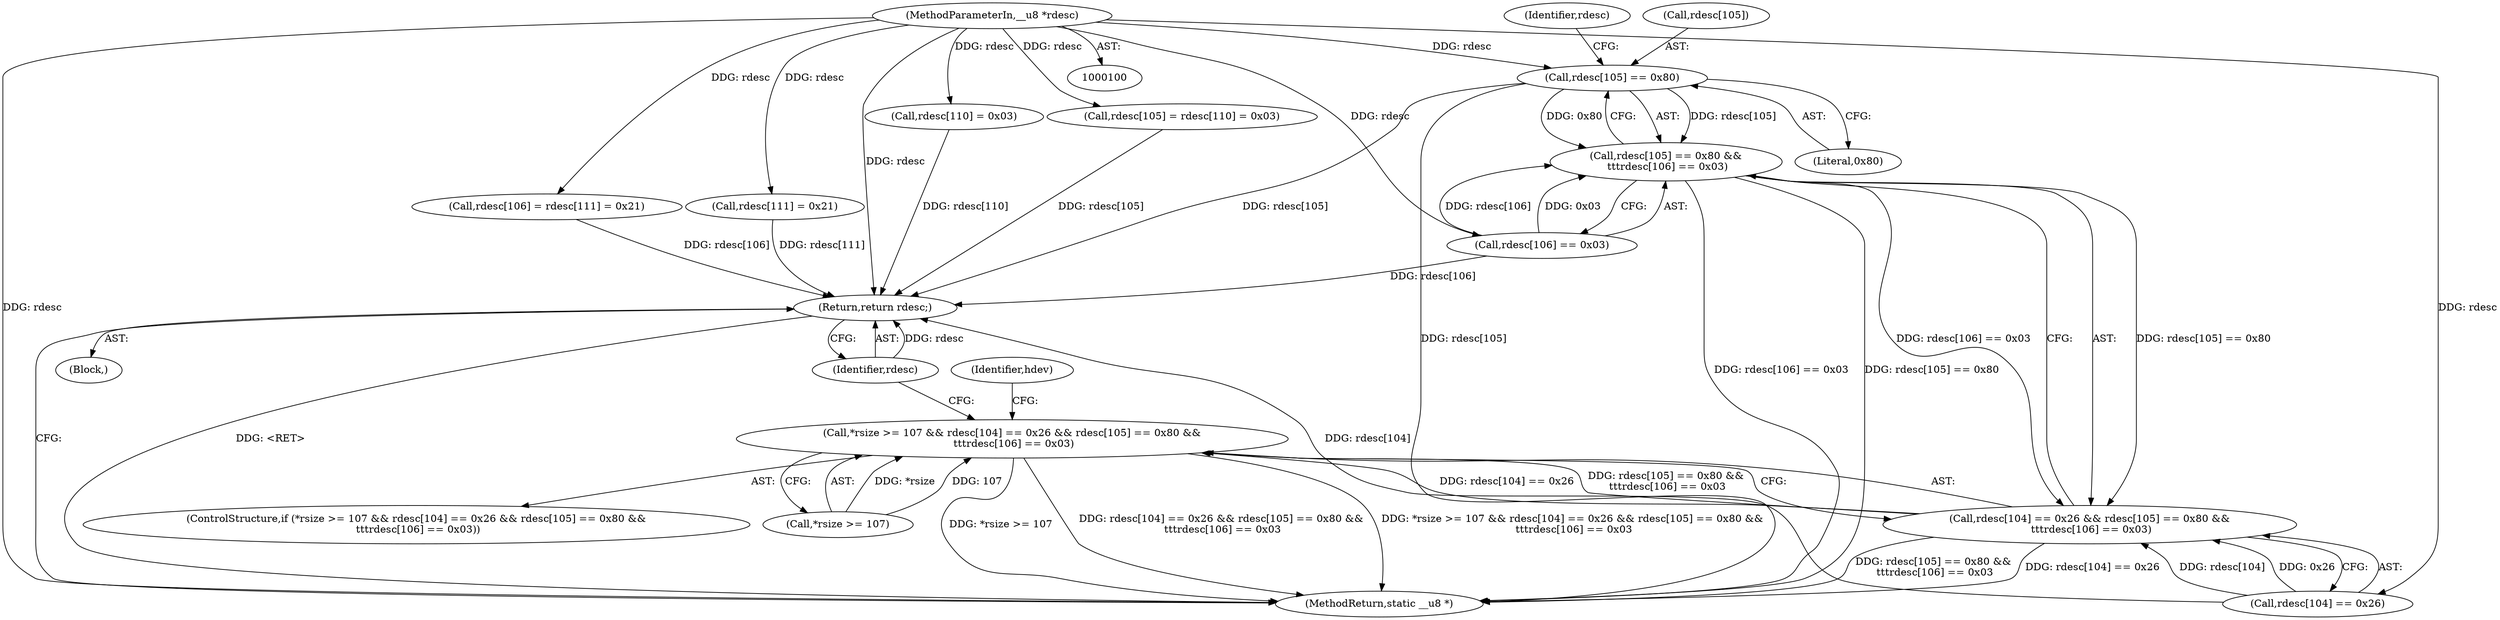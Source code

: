 digraph "0_linux_4ab25786c87eb20857bbb715c3ae34ec8fd6a214_4@pointer" {
"1000118" [label="(Call,rdesc[105] == 0x80)"];
"1000102" [label="(MethodParameterIn,__u8 *rdesc)"];
"1000117" [label="(Call,rdesc[105] == 0x80 &&\n \t\t\trdesc[106] == 0x03)"];
"1000111" [label="(Call,rdesc[104] == 0x26 && rdesc[105] == 0x80 &&\n \t\t\trdesc[106] == 0x03)"];
"1000106" [label="(Call,*rsize >= 107 && rdesc[104] == 0x26 && rdesc[105] == 0x80 &&\n \t\t\trdesc[106] == 0x03)"];
"1000150" [label="(Return,return rdesc;)"];
"1000105" [label="(ControlStructure,if (*rsize >= 107 && rdesc[104] == 0x26 && rdesc[105] == 0x80 &&\n \t\t\trdesc[106] == 0x03))"];
"1000112" [label="(Call,rdesc[104] == 0x26)"];
"1000125" [label="(Identifier,rdesc)"];
"1000104" [label="(Block,)"];
"1000136" [label="(Call,rdesc[110] = 0x03)"];
"1000150" [label="(Return,return rdesc;)"];
"1000152" [label="(MethodReturn,static __u8 *)"];
"1000119" [label="(Call,rdesc[105])"];
"1000123" [label="(Call,rdesc[106] == 0x03)"];
"1000141" [label="(Call,rdesc[106] = rdesc[111] = 0x21)"];
"1000117" [label="(Call,rdesc[105] == 0x80 &&\n \t\t\trdesc[106] == 0x03)"];
"1000111" [label="(Call,rdesc[104] == 0x26 && rdesc[105] == 0x80 &&\n \t\t\trdesc[106] == 0x03)"];
"1000102" [label="(MethodParameterIn,__u8 *rdesc)"];
"1000122" [label="(Literal,0x80)"];
"1000107" [label="(Call,*rsize >= 107)"];
"1000151" [label="(Identifier,rdesc)"];
"1000118" [label="(Call,rdesc[105] == 0x80)"];
"1000106" [label="(Call,*rsize >= 107 && rdesc[104] == 0x26 && rdesc[105] == 0x80 &&\n \t\t\trdesc[106] == 0x03)"];
"1000130" [label="(Identifier,hdev)"];
"1000132" [label="(Call,rdesc[105] = rdesc[110] = 0x03)"];
"1000145" [label="(Call,rdesc[111] = 0x21)"];
"1000118" -> "1000117"  [label="AST: "];
"1000118" -> "1000122"  [label="CFG: "];
"1000119" -> "1000118"  [label="AST: "];
"1000122" -> "1000118"  [label="AST: "];
"1000125" -> "1000118"  [label="CFG: "];
"1000117" -> "1000118"  [label="CFG: "];
"1000118" -> "1000152"  [label="DDG: rdesc[105]"];
"1000118" -> "1000117"  [label="DDG: rdesc[105]"];
"1000118" -> "1000117"  [label="DDG: 0x80"];
"1000102" -> "1000118"  [label="DDG: rdesc"];
"1000118" -> "1000150"  [label="DDG: rdesc[105]"];
"1000102" -> "1000100"  [label="AST: "];
"1000102" -> "1000152"  [label="DDG: rdesc"];
"1000102" -> "1000112"  [label="DDG: rdesc"];
"1000102" -> "1000123"  [label="DDG: rdesc"];
"1000102" -> "1000132"  [label="DDG: rdesc"];
"1000102" -> "1000136"  [label="DDG: rdesc"];
"1000102" -> "1000141"  [label="DDG: rdesc"];
"1000102" -> "1000145"  [label="DDG: rdesc"];
"1000102" -> "1000150"  [label="DDG: rdesc"];
"1000117" -> "1000111"  [label="AST: "];
"1000117" -> "1000123"  [label="CFG: "];
"1000123" -> "1000117"  [label="AST: "];
"1000111" -> "1000117"  [label="CFG: "];
"1000117" -> "1000152"  [label="DDG: rdesc[105] == 0x80"];
"1000117" -> "1000152"  [label="DDG: rdesc[106] == 0x03"];
"1000117" -> "1000111"  [label="DDG: rdesc[105] == 0x80"];
"1000117" -> "1000111"  [label="DDG: rdesc[106] == 0x03"];
"1000123" -> "1000117"  [label="DDG: rdesc[106]"];
"1000123" -> "1000117"  [label="DDG: 0x03"];
"1000111" -> "1000106"  [label="AST: "];
"1000111" -> "1000112"  [label="CFG: "];
"1000112" -> "1000111"  [label="AST: "];
"1000106" -> "1000111"  [label="CFG: "];
"1000111" -> "1000152"  [label="DDG: rdesc[105] == 0x80 &&\n \t\t\trdesc[106] == 0x03"];
"1000111" -> "1000152"  [label="DDG: rdesc[104] == 0x26"];
"1000111" -> "1000106"  [label="DDG: rdesc[104] == 0x26"];
"1000111" -> "1000106"  [label="DDG: rdesc[105] == 0x80 &&\n \t\t\trdesc[106] == 0x03"];
"1000112" -> "1000111"  [label="DDG: rdesc[104]"];
"1000112" -> "1000111"  [label="DDG: 0x26"];
"1000106" -> "1000105"  [label="AST: "];
"1000106" -> "1000107"  [label="CFG: "];
"1000107" -> "1000106"  [label="AST: "];
"1000130" -> "1000106"  [label="CFG: "];
"1000151" -> "1000106"  [label="CFG: "];
"1000106" -> "1000152"  [label="DDG: *rsize >= 107"];
"1000106" -> "1000152"  [label="DDG: rdesc[104] == 0x26 && rdesc[105] == 0x80 &&\n \t\t\trdesc[106] == 0x03"];
"1000106" -> "1000152"  [label="DDG: *rsize >= 107 && rdesc[104] == 0x26 && rdesc[105] == 0x80 &&\n \t\t\trdesc[106] == 0x03"];
"1000107" -> "1000106"  [label="DDG: *rsize"];
"1000107" -> "1000106"  [label="DDG: 107"];
"1000150" -> "1000104"  [label="AST: "];
"1000150" -> "1000151"  [label="CFG: "];
"1000151" -> "1000150"  [label="AST: "];
"1000152" -> "1000150"  [label="CFG: "];
"1000150" -> "1000152"  [label="DDG: <RET>"];
"1000151" -> "1000150"  [label="DDG: rdesc"];
"1000141" -> "1000150"  [label="DDG: rdesc[106]"];
"1000112" -> "1000150"  [label="DDG: rdesc[104]"];
"1000145" -> "1000150"  [label="DDG: rdesc[111]"];
"1000136" -> "1000150"  [label="DDG: rdesc[110]"];
"1000123" -> "1000150"  [label="DDG: rdesc[106]"];
"1000132" -> "1000150"  [label="DDG: rdesc[105]"];
}
